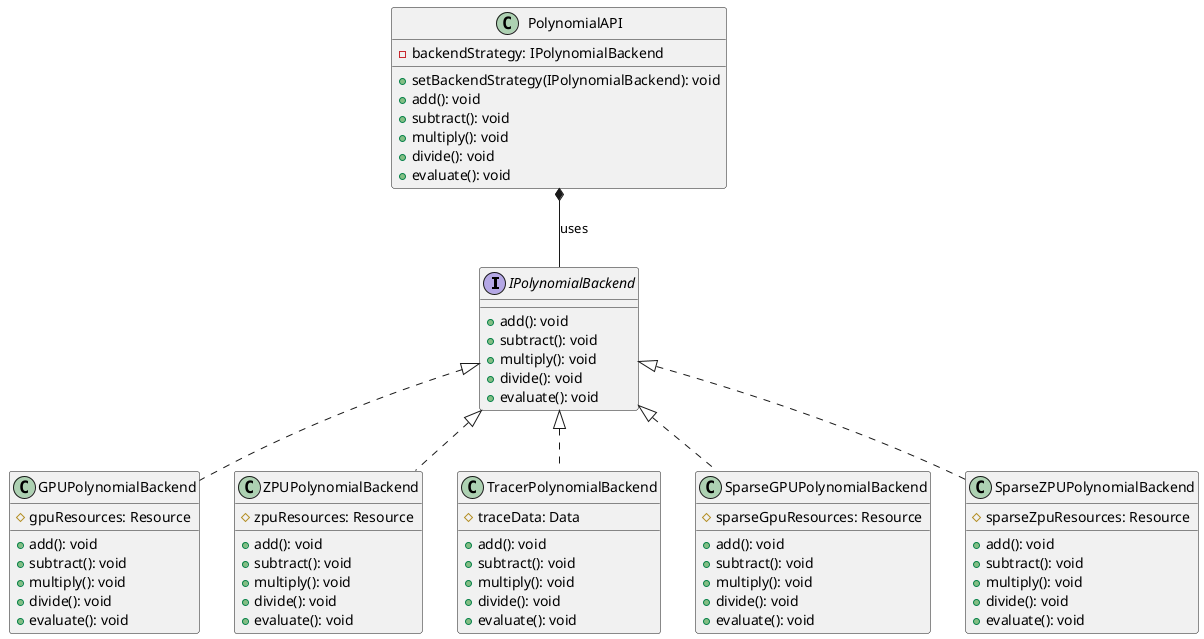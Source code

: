 @startuml

interface IPolynomialBackend {
    +add(): void
    +subtract(): void
    +multiply(): void
    +divide(): void
    +evaluate(): void
}

class PolynomialAPI {
    -backendStrategy: IPolynomialBackend
    +setBackendStrategy(IPolynomialBackend): void
    +add(): void
    +subtract(): void
    +multiply(): void
    +divide(): void
    +evaluate(): void
}

class GPUPolynomialBackend implements IPolynomialBackend {
    #gpuResources: Resource
    +add(): void
    +subtract(): void
    +multiply(): void
    +divide(): void
    +evaluate(): void
}

class ZPUPolynomialBackend implements IPolynomialBackend {
    #zpuResources: Resource
    +add(): void
    +subtract(): void
    +multiply(): void
    +divide(): void
    +evaluate(): void
}

class TracerPolynomialBackend implements IPolynomialBackend {
    #traceData: Data
    +add(): void
    +subtract(): void
    +multiply(): void
    +divide(): void
    +evaluate(): void
}

class SparseGPUPolynomialBackend implements IPolynomialBackend {
    #sparseGpuResources: Resource
    +add(): void
    +subtract(): void
    +multiply(): void
    +divide(): void
    +evaluate(): void
}

class SparseZPUPolynomialBackend implements IPolynomialBackend {
    #sparseZpuResources: Resource
    +add(): void
    +subtract(): void
    +multiply(): void
    +divide(): void
    +evaluate(): void
}

PolynomialAPI *-- IPolynomialBackend : uses


@enduml
